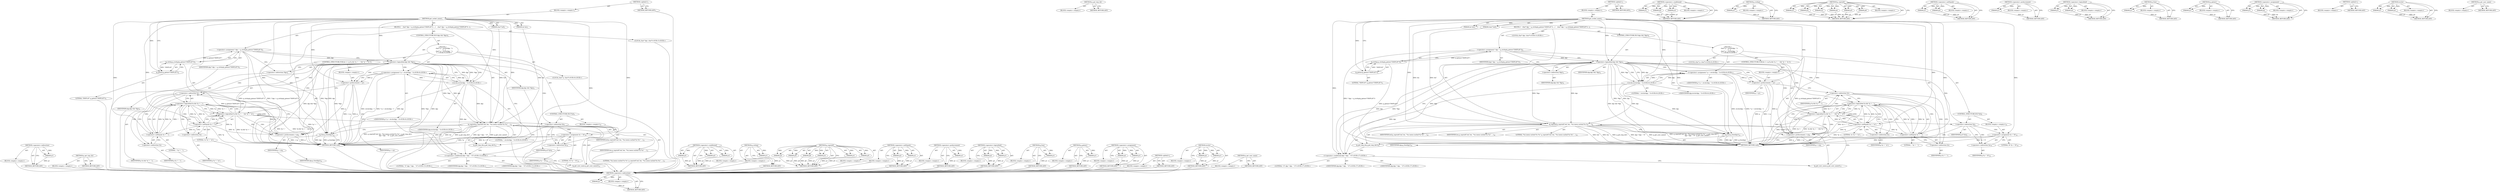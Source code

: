 digraph "g_get_user_name" {
vulnerable_113 [label=<(METHOD,&lt;operator&gt;.indirection)>];
vulnerable_114 [label=<(PARAM,p1)>];
vulnerable_115 [label=<(BLOCK,&lt;empty&gt;,&lt;empty&gt;)>];
vulnerable_116 [label=<(METHOD_RETURN,ANY)>];
vulnerable_140 [label=<(METHOD,g_get_tmp_dir)>];
vulnerable_141 [label=<(BLOCK,&lt;empty&gt;,&lt;empty&gt;)>];
vulnerable_142 [label=<(METHOD_RETURN,ANY)>];
vulnerable_6 [label=<(METHOD,&lt;global&gt;)<SUB>1</SUB>>];
vulnerable_7 [label=<(BLOCK,&lt;empty&gt;,&lt;empty&gt;)<SUB>1</SUB>>];
vulnerable_8 [label=<(METHOD,get_socket_name)<SUB>1</SUB>>];
vulnerable_9 [label=<(PARAM,char* buf)<SUB>1</SUB>>];
vulnerable_10 [label=<(PARAM,int len)<SUB>1</SUB>>];
vulnerable_11 [label=<(BLOCK,{
    char* dpy = g_strdup(g_getenv(&quot;DISPLAY&quot;))...,{
    char* dpy = g_strdup(g_getenv(&quot;DISPLAY&quot;))...)<SUB>2</SUB>>];
vulnerable_12 [label="<(LOCAL,char* dpy: char*)<SUB>3</SUB>>"];
vulnerable_13 [label=<(&lt;operator&gt;.assignment,* dpy = g_strdup(g_getenv(&quot;DISPLAY&quot;)))<SUB>3</SUB>>];
vulnerable_14 [label=<(IDENTIFIER,dpy,* dpy = g_strdup(g_getenv(&quot;DISPLAY&quot;)))<SUB>3</SUB>>];
vulnerable_15 [label=<(g_strdup,g_strdup(g_getenv(&quot;DISPLAY&quot;)))<SUB>3</SUB>>];
vulnerable_16 [label=<(g_getenv,g_getenv(&quot;DISPLAY&quot;))<SUB>3</SUB>>];
vulnerable_17 [label=<(LITERAL,&quot;DISPLAY&quot;,g_getenv(&quot;DISPLAY&quot;))<SUB>3</SUB>>];
vulnerable_18 [label=<(CONTROL_STRUCTURE,IF,if (dpy &amp;&amp; *dpy))<SUB>4</SUB>>];
vulnerable_19 [label=<(&lt;operator&gt;.logicalAnd,dpy &amp;&amp; *dpy)<SUB>4</SUB>>];
vulnerable_20 [label=<(IDENTIFIER,dpy,dpy &amp;&amp; *dpy)<SUB>4</SUB>>];
vulnerable_21 [label=<(&lt;operator&gt;.indirection,*dpy)<SUB>4</SUB>>];
vulnerable_22 [label=<(IDENTIFIER,dpy,dpy &amp;&amp; *dpy)<SUB>4</SUB>>];
vulnerable_23 [label="<(BLOCK,{
        char* p = strchr(dpy, ':');
        f...,{
        char* p = strchr(dpy, ':');
        f...)<SUB>5</SUB>>"];
vulnerable_24 [label="<(LOCAL,char* p: char*)<SUB>6</SUB>>"];
vulnerable_25 [label="<(&lt;operator&gt;.assignment,* p = strchr(dpy, ':'))<SUB>6</SUB>>"];
vulnerable_26 [label="<(IDENTIFIER,p,* p = strchr(dpy, ':'))<SUB>6</SUB>>"];
vulnerable_27 [label="<(strchr,strchr(dpy, ':'))<SUB>6</SUB>>"];
vulnerable_28 [label="<(IDENTIFIER,dpy,strchr(dpy, ':'))<SUB>6</SUB>>"];
vulnerable_29 [label="<(LITERAL,':',strchr(dpy, ':'))<SUB>6</SUB>>"];
vulnerable_30 [label=<(CONTROL_STRUCTURE,FOR,for (++p;*p &amp;&amp; *p != '.' &amp;&amp; *p != '\n';))<SUB>7</SUB>>];
vulnerable_31 [label=<(BLOCK,&lt;empty&gt;,&lt;empty&gt;)<SUB>7</SUB>>];
vulnerable_32 [label=<(&lt;operator&gt;.preIncrement,++p)<SUB>7</SUB>>];
vulnerable_33 [label=<(IDENTIFIER,p,++p)<SUB>7</SUB>>];
vulnerable_34 [label=<(&lt;operator&gt;.logicalAnd,*p &amp;&amp; *p != '.' &amp;&amp; *p != '\n')<SUB>7</SUB>>];
vulnerable_35 [label=<(&lt;operator&gt;.logicalAnd,*p &amp;&amp; *p != '.')<SUB>7</SUB>>];
vulnerable_36 [label=<(&lt;operator&gt;.indirection,*p)<SUB>7</SUB>>];
vulnerable_37 [label=<(IDENTIFIER,p,*p &amp;&amp; *p != '.')<SUB>7</SUB>>];
vulnerable_38 [label=<(&lt;operator&gt;.notEquals,*p != '.')<SUB>7</SUB>>];
vulnerable_39 [label=<(&lt;operator&gt;.indirection,*p)<SUB>7</SUB>>];
vulnerable_40 [label=<(IDENTIFIER,p,*p != '.')<SUB>7</SUB>>];
vulnerable_41 [label=<(LITERAL,'.',*p != '.')<SUB>7</SUB>>];
vulnerable_42 [label=<(&lt;operator&gt;.notEquals,*p != '\n')<SUB>7</SUB>>];
vulnerable_43 [label=<(&lt;operator&gt;.indirection,*p)<SUB>7</SUB>>];
vulnerable_44 [label=<(IDENTIFIER,p,*p != '\n')<SUB>7</SUB>>];
vulnerable_45 [label=<(LITERAL,'\n',*p != '\n')<SUB>7</SUB>>];
vulnerable_46 [label=<(&lt;operator&gt;.preIncrement,++p)<SUB>8</SUB>>];
vulnerable_47 [label=<(IDENTIFIER,p,++p)<SUB>8</SUB>>];
vulnerable_48 [label=<(CONTROL_STRUCTURE,IF,if (*p))<SUB>9</SUB>>];
vulnerable_49 [label=<(&lt;operator&gt;.indirection,*p)<SUB>9</SUB>>];
vulnerable_50 [label=<(IDENTIFIER,p,if (*p))<SUB>9</SUB>>];
vulnerable_51 [label=<(BLOCK,&lt;empty&gt;,&lt;empty&gt;)<SUB>10</SUB>>];
vulnerable_52 [label=<(&lt;operator&gt;.assignment,*p = '\0')<SUB>10</SUB>>];
vulnerable_53 [label=<(&lt;operator&gt;.indirection,*p)<SUB>10</SUB>>];
vulnerable_54 [label=<(IDENTIFIER,p,*p = '\0')<SUB>10</SUB>>];
vulnerable_55 [label=<(LITERAL,'\0',*p = '\0')<SUB>10</SUB>>];
vulnerable_56 [label=<(g_snprintf,g_snprintf( buf, len, &quot;%s/.menu-cached-%s-%s&quot;, ...)<SUB>12</SUB>>];
vulnerable_57 [label=<(IDENTIFIER,buf,g_snprintf( buf, len, &quot;%s/.menu-cached-%s-%s&quot;, ...)<SUB>12</SUB>>];
vulnerable_58 [label=<(IDENTIFIER,len,g_snprintf( buf, len, &quot;%s/.menu-cached-%s-%s&quot;, ...)<SUB>12</SUB>>];
vulnerable_59 [label=<(LITERAL,&quot;%s/.menu-cached-%s-%s&quot;,g_snprintf( buf, len, &quot;%s/.menu-cached-%s-%s&quot;, ...)<SUB>12</SUB>>];
vulnerable_60 [label=<(g_get_tmp_dir,g_get_tmp_dir())<SUB>12</SUB>>];
vulnerable_61 [label="<(&lt;operator&gt;.conditional,dpy ? dpy : &quot;:0&quot;)<SUB>13</SUB>>"];
vulnerable_62 [label="<(IDENTIFIER,dpy,dpy ? dpy : &quot;:0&quot;)<SUB>13</SUB>>"];
vulnerable_63 [label="<(IDENTIFIER,dpy,dpy ? dpy : &quot;:0&quot;)<SUB>13</SUB>>"];
vulnerable_64 [label="<(LITERAL,&quot;:0&quot;,dpy ? dpy : &quot;:0&quot;)<SUB>13</SUB>>"];
vulnerable_65 [label=<(g_get_user_name,g_get_user_name())<SUB>13</SUB>>];
vulnerable_66 [label=<(g_free,g_free(dpy))<SUB>14</SUB>>];
vulnerable_67 [label=<(IDENTIFIER,dpy,g_free(dpy))<SUB>14</SUB>>];
vulnerable_68 [label=<(METHOD_RETURN,void)<SUB>1</SUB>>];
vulnerable_70 [label=<(METHOD_RETURN,ANY)<SUB>1</SUB>>];
vulnerable_143 [label=<(METHOD,&lt;operator&gt;.conditional)>];
vulnerable_144 [label=<(PARAM,p1)>];
vulnerable_145 [label=<(PARAM,p2)>];
vulnerable_146 [label=<(PARAM,p3)>];
vulnerable_147 [label=<(BLOCK,&lt;empty&gt;,&lt;empty&gt;)>];
vulnerable_148 [label=<(METHOD_RETURN,ANY)>];
vulnerable_100 [label=<(METHOD,g_strdup)>];
vulnerable_101 [label=<(PARAM,p1)>];
vulnerable_102 [label=<(BLOCK,&lt;empty&gt;,&lt;empty&gt;)>];
vulnerable_103 [label=<(METHOD_RETURN,ANY)>];
vulnerable_131 [label=<(METHOD,g_snprintf)>];
vulnerable_132 [label=<(PARAM,p1)>];
vulnerable_133 [label=<(PARAM,p2)>];
vulnerable_134 [label=<(PARAM,p3)>];
vulnerable_135 [label=<(PARAM,p4)>];
vulnerable_136 [label=<(PARAM,p5)>];
vulnerable_137 [label=<(PARAM,p6)>];
vulnerable_138 [label=<(BLOCK,&lt;empty&gt;,&lt;empty&gt;)>];
vulnerable_139 [label=<(METHOD_RETURN,ANY)>];
vulnerable_126 [label=<(METHOD,&lt;operator&gt;.notEquals)>];
vulnerable_127 [label=<(PARAM,p1)>];
vulnerable_128 [label=<(PARAM,p2)>];
vulnerable_129 [label=<(BLOCK,&lt;empty&gt;,&lt;empty&gt;)>];
vulnerable_130 [label=<(METHOD_RETURN,ANY)>];
vulnerable_122 [label=<(METHOD,&lt;operator&gt;.preIncrement)>];
vulnerable_123 [label=<(PARAM,p1)>];
vulnerable_124 [label=<(BLOCK,&lt;empty&gt;,&lt;empty&gt;)>];
vulnerable_125 [label=<(METHOD_RETURN,ANY)>];
vulnerable_108 [label=<(METHOD,&lt;operator&gt;.logicalAnd)>];
vulnerable_109 [label=<(PARAM,p1)>];
vulnerable_110 [label=<(PARAM,p2)>];
vulnerable_111 [label=<(BLOCK,&lt;empty&gt;,&lt;empty&gt;)>];
vulnerable_112 [label=<(METHOD_RETURN,ANY)>];
vulnerable_152 [label=<(METHOD,g_free)>];
vulnerable_153 [label=<(PARAM,p1)>];
vulnerable_154 [label=<(BLOCK,&lt;empty&gt;,&lt;empty&gt;)>];
vulnerable_155 [label=<(METHOD_RETURN,ANY)>];
vulnerable_104 [label=<(METHOD,g_getenv)>];
vulnerable_105 [label=<(PARAM,p1)>];
vulnerable_106 [label=<(BLOCK,&lt;empty&gt;,&lt;empty&gt;)>];
vulnerable_107 [label=<(METHOD_RETURN,ANY)>];
vulnerable_95 [label=<(METHOD,&lt;operator&gt;.assignment)>];
vulnerable_96 [label=<(PARAM,p1)>];
vulnerable_97 [label=<(PARAM,p2)>];
vulnerable_98 [label=<(BLOCK,&lt;empty&gt;,&lt;empty&gt;)>];
vulnerable_99 [label=<(METHOD_RETURN,ANY)>];
vulnerable_89 [label=<(METHOD,&lt;global&gt;)<SUB>1</SUB>>];
vulnerable_90 [label=<(BLOCK,&lt;empty&gt;,&lt;empty&gt;)>];
vulnerable_91 [label=<(METHOD_RETURN,ANY)>];
vulnerable_117 [label=<(METHOD,strchr)>];
vulnerable_118 [label=<(PARAM,p1)>];
vulnerable_119 [label=<(PARAM,p2)>];
vulnerable_120 [label=<(BLOCK,&lt;empty&gt;,&lt;empty&gt;)>];
vulnerable_121 [label=<(METHOD_RETURN,ANY)>];
vulnerable_149 [label=<(METHOD,g_get_user_name)>];
vulnerable_150 [label=<(BLOCK,&lt;empty&gt;,&lt;empty&gt;)>];
vulnerable_151 [label=<(METHOD_RETURN,ANY)>];
fixed_113 [label=<(METHOD,&lt;operator&gt;.indirection)>];
fixed_114 [label=<(PARAM,p1)>];
fixed_115 [label=<(BLOCK,&lt;empty&gt;,&lt;empty&gt;)>];
fixed_116 [label=<(METHOD_RETURN,ANY)>];
fixed_140 [label=<(METHOD,g_get_tmp_dir)>];
fixed_141 [label=<(BLOCK,&lt;empty&gt;,&lt;empty&gt;)>];
fixed_142 [label=<(METHOD_RETURN,ANY)>];
fixed_6 [label=<(METHOD,&lt;global&gt;)<SUB>1</SUB>>];
fixed_7 [label=<(BLOCK,&lt;empty&gt;,&lt;empty&gt;)<SUB>1</SUB>>];
fixed_8 [label=<(METHOD,get_socket_name)<SUB>1</SUB>>];
fixed_9 [label=<(PARAM,char* buf)<SUB>1</SUB>>];
fixed_10 [label=<(PARAM,int len)<SUB>1</SUB>>];
fixed_11 [label=<(BLOCK,{
    char* dpy = g_strdup(g_getenv(&quot;DISPLAY&quot;))...,{
    char* dpy = g_strdup(g_getenv(&quot;DISPLAY&quot;))...)<SUB>2</SUB>>];
fixed_12 [label="<(LOCAL,char* dpy: char*)<SUB>3</SUB>>"];
fixed_13 [label=<(&lt;operator&gt;.assignment,* dpy = g_strdup(g_getenv(&quot;DISPLAY&quot;)))<SUB>3</SUB>>];
fixed_14 [label=<(IDENTIFIER,dpy,* dpy = g_strdup(g_getenv(&quot;DISPLAY&quot;)))<SUB>3</SUB>>];
fixed_15 [label=<(g_strdup,g_strdup(g_getenv(&quot;DISPLAY&quot;)))<SUB>3</SUB>>];
fixed_16 [label=<(g_getenv,g_getenv(&quot;DISPLAY&quot;))<SUB>3</SUB>>];
fixed_17 [label=<(LITERAL,&quot;DISPLAY&quot;,g_getenv(&quot;DISPLAY&quot;))<SUB>3</SUB>>];
fixed_18 [label=<(CONTROL_STRUCTURE,IF,if (dpy &amp;&amp; *dpy))<SUB>4</SUB>>];
fixed_19 [label=<(&lt;operator&gt;.logicalAnd,dpy &amp;&amp; *dpy)<SUB>4</SUB>>];
fixed_20 [label=<(IDENTIFIER,dpy,dpy &amp;&amp; *dpy)<SUB>4</SUB>>];
fixed_21 [label=<(&lt;operator&gt;.indirection,*dpy)<SUB>4</SUB>>];
fixed_22 [label=<(IDENTIFIER,dpy,dpy &amp;&amp; *dpy)<SUB>4</SUB>>];
fixed_23 [label="<(BLOCK,{
        char* p = strchr(dpy, ':');
        f...,{
        char* p = strchr(dpy, ':');
        f...)<SUB>5</SUB>>"];
fixed_24 [label="<(LOCAL,char* p: char*)<SUB>6</SUB>>"];
fixed_25 [label="<(&lt;operator&gt;.assignment,* p = strchr(dpy, ':'))<SUB>6</SUB>>"];
fixed_26 [label="<(IDENTIFIER,p,* p = strchr(dpy, ':'))<SUB>6</SUB>>"];
fixed_27 [label="<(strchr,strchr(dpy, ':'))<SUB>6</SUB>>"];
fixed_28 [label="<(IDENTIFIER,dpy,strchr(dpy, ':'))<SUB>6</SUB>>"];
fixed_29 [label="<(LITERAL,':',strchr(dpy, ':'))<SUB>6</SUB>>"];
fixed_30 [label=<(CONTROL_STRUCTURE,FOR,for (++p;*p &amp;&amp; *p != '.' &amp;&amp; *p != '\n';))<SUB>7</SUB>>];
fixed_31 [label=<(BLOCK,&lt;empty&gt;,&lt;empty&gt;)<SUB>7</SUB>>];
fixed_32 [label=<(&lt;operator&gt;.preIncrement,++p)<SUB>7</SUB>>];
fixed_33 [label=<(IDENTIFIER,p,++p)<SUB>7</SUB>>];
fixed_34 [label=<(&lt;operator&gt;.logicalAnd,*p &amp;&amp; *p != '.' &amp;&amp; *p != '\n')<SUB>7</SUB>>];
fixed_35 [label=<(&lt;operator&gt;.logicalAnd,*p &amp;&amp; *p != '.')<SUB>7</SUB>>];
fixed_36 [label=<(&lt;operator&gt;.indirection,*p)<SUB>7</SUB>>];
fixed_37 [label=<(IDENTIFIER,p,*p &amp;&amp; *p != '.')<SUB>7</SUB>>];
fixed_38 [label=<(&lt;operator&gt;.notEquals,*p != '.')<SUB>7</SUB>>];
fixed_39 [label=<(&lt;operator&gt;.indirection,*p)<SUB>7</SUB>>];
fixed_40 [label=<(IDENTIFIER,p,*p != '.')<SUB>7</SUB>>];
fixed_41 [label=<(LITERAL,'.',*p != '.')<SUB>7</SUB>>];
fixed_42 [label=<(&lt;operator&gt;.notEquals,*p != '\n')<SUB>7</SUB>>];
fixed_43 [label=<(&lt;operator&gt;.indirection,*p)<SUB>7</SUB>>];
fixed_44 [label=<(IDENTIFIER,p,*p != '\n')<SUB>7</SUB>>];
fixed_45 [label=<(LITERAL,'\n',*p != '\n')<SUB>7</SUB>>];
fixed_46 [label=<(&lt;operator&gt;.preIncrement,++p)<SUB>8</SUB>>];
fixed_47 [label=<(IDENTIFIER,p,++p)<SUB>8</SUB>>];
fixed_48 [label=<(CONTROL_STRUCTURE,IF,if (*p))<SUB>9</SUB>>];
fixed_49 [label=<(&lt;operator&gt;.indirection,*p)<SUB>9</SUB>>];
fixed_50 [label=<(IDENTIFIER,p,if (*p))<SUB>9</SUB>>];
fixed_51 [label=<(BLOCK,&lt;empty&gt;,&lt;empty&gt;)<SUB>10</SUB>>];
fixed_52 [label=<(&lt;operator&gt;.assignment,*p = '\0')<SUB>10</SUB>>];
fixed_53 [label=<(&lt;operator&gt;.indirection,*p)<SUB>10</SUB>>];
fixed_54 [label=<(IDENTIFIER,p,*p = '\0')<SUB>10</SUB>>];
fixed_55 [label=<(LITERAL,'\0',*p = '\0')<SUB>10</SUB>>];
fixed_56 [label=<(g_snprintf,g_snprintf( buf, len, &quot;%s/.menu-cached-%s-%s&quot;, ...)<SUB>16</SUB>>];
fixed_57 [label=<(IDENTIFIER,buf,g_snprintf( buf, len, &quot;%s/.menu-cached-%s-%s&quot;, ...)<SUB>16</SUB>>];
fixed_58 [label=<(IDENTIFIER,len,g_snprintf( buf, len, &quot;%s/.menu-cached-%s-%s&quot;, ...)<SUB>16</SUB>>];
fixed_59 [label=<(LITERAL,&quot;%s/.menu-cached-%s-%s&quot;,g_snprintf( buf, len, &quot;%s/.menu-cached-%s-%s&quot;, ...)<SUB>16</SUB>>];
fixed_60 [label=<(g_get_tmp_dir,g_get_tmp_dir())<SUB>16</SUB>>];
fixed_61 [label="<(&lt;operator&gt;.conditional,dpy ? dpy : &quot;:0&quot;)<SUB>17</SUB>>"];
fixed_62 [label="<(IDENTIFIER,dpy,dpy ? dpy : &quot;:0&quot;)<SUB>17</SUB>>"];
fixed_63 [label="<(IDENTIFIER,dpy,dpy ? dpy : &quot;:0&quot;)<SUB>17</SUB>>"];
fixed_64 [label="<(LITERAL,&quot;:0&quot;,dpy ? dpy : &quot;:0&quot;)<SUB>17</SUB>>"];
fixed_65 [label=<(g_get_user_name,g_get_user_name())<SUB>17</SUB>>];
fixed_66 [label=<(g_free,g_free(dpy))<SUB>19</SUB>>];
fixed_67 [label=<(IDENTIFIER,dpy,g_free(dpy))<SUB>19</SUB>>];
fixed_68 [label=<(METHOD_RETURN,void)<SUB>1</SUB>>];
fixed_70 [label=<(METHOD_RETURN,ANY)<SUB>1</SUB>>];
fixed_143 [label=<(METHOD,&lt;operator&gt;.conditional)>];
fixed_144 [label=<(PARAM,p1)>];
fixed_145 [label=<(PARAM,p2)>];
fixed_146 [label=<(PARAM,p3)>];
fixed_147 [label=<(BLOCK,&lt;empty&gt;,&lt;empty&gt;)>];
fixed_148 [label=<(METHOD_RETURN,ANY)>];
fixed_100 [label=<(METHOD,g_strdup)>];
fixed_101 [label=<(PARAM,p1)>];
fixed_102 [label=<(BLOCK,&lt;empty&gt;,&lt;empty&gt;)>];
fixed_103 [label=<(METHOD_RETURN,ANY)>];
fixed_131 [label=<(METHOD,g_snprintf)>];
fixed_132 [label=<(PARAM,p1)>];
fixed_133 [label=<(PARAM,p2)>];
fixed_134 [label=<(PARAM,p3)>];
fixed_135 [label=<(PARAM,p4)>];
fixed_136 [label=<(PARAM,p5)>];
fixed_137 [label=<(PARAM,p6)>];
fixed_138 [label=<(BLOCK,&lt;empty&gt;,&lt;empty&gt;)>];
fixed_139 [label=<(METHOD_RETURN,ANY)>];
fixed_126 [label=<(METHOD,&lt;operator&gt;.notEquals)>];
fixed_127 [label=<(PARAM,p1)>];
fixed_128 [label=<(PARAM,p2)>];
fixed_129 [label=<(BLOCK,&lt;empty&gt;,&lt;empty&gt;)>];
fixed_130 [label=<(METHOD_RETURN,ANY)>];
fixed_122 [label=<(METHOD,&lt;operator&gt;.preIncrement)>];
fixed_123 [label=<(PARAM,p1)>];
fixed_124 [label=<(BLOCK,&lt;empty&gt;,&lt;empty&gt;)>];
fixed_125 [label=<(METHOD_RETURN,ANY)>];
fixed_108 [label=<(METHOD,&lt;operator&gt;.logicalAnd)>];
fixed_109 [label=<(PARAM,p1)>];
fixed_110 [label=<(PARAM,p2)>];
fixed_111 [label=<(BLOCK,&lt;empty&gt;,&lt;empty&gt;)>];
fixed_112 [label=<(METHOD_RETURN,ANY)>];
fixed_152 [label=<(METHOD,g_free)>];
fixed_153 [label=<(PARAM,p1)>];
fixed_154 [label=<(BLOCK,&lt;empty&gt;,&lt;empty&gt;)>];
fixed_155 [label=<(METHOD_RETURN,ANY)>];
fixed_104 [label=<(METHOD,g_getenv)>];
fixed_105 [label=<(PARAM,p1)>];
fixed_106 [label=<(BLOCK,&lt;empty&gt;,&lt;empty&gt;)>];
fixed_107 [label=<(METHOD_RETURN,ANY)>];
fixed_95 [label=<(METHOD,&lt;operator&gt;.assignment)>];
fixed_96 [label=<(PARAM,p1)>];
fixed_97 [label=<(PARAM,p2)>];
fixed_98 [label=<(BLOCK,&lt;empty&gt;,&lt;empty&gt;)>];
fixed_99 [label=<(METHOD_RETURN,ANY)>];
fixed_89 [label=<(METHOD,&lt;global&gt;)<SUB>1</SUB>>];
fixed_90 [label=<(BLOCK,&lt;empty&gt;,&lt;empty&gt;)>];
fixed_91 [label=<(METHOD_RETURN,ANY)>];
fixed_117 [label=<(METHOD,strchr)>];
fixed_118 [label=<(PARAM,p1)>];
fixed_119 [label=<(PARAM,p2)>];
fixed_120 [label=<(BLOCK,&lt;empty&gt;,&lt;empty&gt;)>];
fixed_121 [label=<(METHOD_RETURN,ANY)>];
fixed_149 [label=<(METHOD,g_get_user_name)>];
fixed_150 [label=<(BLOCK,&lt;empty&gt;,&lt;empty&gt;)>];
fixed_151 [label=<(METHOD_RETURN,ANY)>];
vulnerable_113 -> vulnerable_114  [key=0, label="AST: "];
vulnerable_113 -> vulnerable_114  [key=1, label="DDG: "];
vulnerable_113 -> vulnerable_115  [key=0, label="AST: "];
vulnerable_113 -> vulnerable_116  [key=0, label="AST: "];
vulnerable_113 -> vulnerable_116  [key=1, label="CFG: "];
vulnerable_114 -> vulnerable_116  [key=0, label="DDG: p1"];
vulnerable_115 -> fixed_113  [key=0];
vulnerable_116 -> fixed_113  [key=0];
vulnerable_140 -> vulnerable_141  [key=0, label="AST: "];
vulnerable_140 -> vulnerable_142  [key=0, label="AST: "];
vulnerable_140 -> vulnerable_142  [key=1, label="CFG: "];
vulnerable_141 -> fixed_113  [key=0];
vulnerable_142 -> fixed_113  [key=0];
vulnerable_6 -> vulnerable_7  [key=0, label="AST: "];
vulnerable_6 -> vulnerable_70  [key=0, label="AST: "];
vulnerable_6 -> vulnerable_70  [key=1, label="CFG: "];
vulnerable_7 -> vulnerable_8  [key=0, label="AST: "];
vulnerable_8 -> vulnerable_9  [key=0, label="AST: "];
vulnerable_8 -> vulnerable_9  [key=1, label="DDG: "];
vulnerable_8 -> vulnerable_10  [key=0, label="AST: "];
vulnerable_8 -> vulnerable_10  [key=1, label="DDG: "];
vulnerable_8 -> vulnerable_11  [key=0, label="AST: "];
vulnerable_8 -> vulnerable_68  [key=0, label="AST: "];
vulnerable_8 -> vulnerable_16  [key=0, label="CFG: "];
vulnerable_8 -> vulnerable_16  [key=1, label="DDG: "];
vulnerable_8 -> vulnerable_56  [key=0, label="DDG: "];
vulnerable_8 -> vulnerable_66  [key=0, label="DDG: "];
vulnerable_8 -> vulnerable_19  [key=0, label="DDG: "];
vulnerable_8 -> vulnerable_61  [key=0, label="DDG: "];
vulnerable_8 -> vulnerable_27  [key=0, label="DDG: "];
vulnerable_8 -> vulnerable_46  [key=0, label="DDG: "];
vulnerable_8 -> vulnerable_52  [key=0, label="DDG: "];
vulnerable_8 -> vulnerable_32  [key=0, label="DDG: "];
vulnerable_8 -> vulnerable_42  [key=0, label="DDG: "];
vulnerable_8 -> vulnerable_38  [key=0, label="DDG: "];
vulnerable_9 -> vulnerable_56  [key=0, label="DDG: buf"];
vulnerable_10 -> vulnerable_56  [key=0, label="DDG: len"];
vulnerable_11 -> vulnerable_12  [key=0, label="AST: "];
vulnerable_11 -> vulnerable_13  [key=0, label="AST: "];
vulnerable_11 -> vulnerable_18  [key=0, label="AST: "];
vulnerable_11 -> vulnerable_56  [key=0, label="AST: "];
vulnerable_11 -> vulnerable_66  [key=0, label="AST: "];
vulnerable_12 -> fixed_113  [key=0];
vulnerable_13 -> vulnerable_14  [key=0, label="AST: "];
vulnerable_13 -> vulnerable_15  [key=0, label="AST: "];
vulnerable_13 -> vulnerable_19  [key=0, label="CFG: "];
vulnerable_13 -> vulnerable_19  [key=1, label="DDG: dpy"];
vulnerable_13 -> vulnerable_21  [key=0, label="CFG: "];
vulnerable_13 -> vulnerable_68  [key=0, label="DDG: g_strdup(g_getenv(&quot;DISPLAY&quot;))"];
vulnerable_13 -> vulnerable_68  [key=1, label="DDG: * dpy = g_strdup(g_getenv(&quot;DISPLAY&quot;))"];
vulnerable_14 -> fixed_113  [key=0];
vulnerable_15 -> vulnerable_16  [key=0, label="AST: "];
vulnerable_15 -> vulnerable_13  [key=0, label="CFG: "];
vulnerable_15 -> vulnerable_13  [key=1, label="DDG: g_getenv(&quot;DISPLAY&quot;)"];
vulnerable_15 -> vulnerable_68  [key=0, label="DDG: g_getenv(&quot;DISPLAY&quot;)"];
vulnerable_16 -> vulnerable_17  [key=0, label="AST: "];
vulnerable_16 -> vulnerable_15  [key=0, label="CFG: "];
vulnerable_16 -> vulnerable_15  [key=1, label="DDG: &quot;DISPLAY&quot;"];
vulnerable_17 -> fixed_113  [key=0];
vulnerable_18 -> vulnerable_19  [key=0, label="AST: "];
vulnerable_18 -> vulnerable_23  [key=0, label="AST: "];
vulnerable_19 -> vulnerable_20  [key=0, label="AST: "];
vulnerable_19 -> vulnerable_21  [key=0, label="AST: "];
vulnerable_19 -> vulnerable_27  [key=0, label="CFG: "];
vulnerable_19 -> vulnerable_27  [key=1, label="DDG: dpy"];
vulnerable_19 -> vulnerable_27  [key=2, label="DDG: *dpy"];
vulnerable_19 -> vulnerable_27  [key=3, label="CDG: "];
vulnerable_19 -> vulnerable_60  [key=0, label="CFG: "];
vulnerable_19 -> vulnerable_68  [key=0, label="DDG: *dpy"];
vulnerable_19 -> vulnerable_68  [key=1, label="DDG: dpy &amp;&amp; *dpy"];
vulnerable_19 -> vulnerable_56  [key=0, label="DDG: dpy"];
vulnerable_19 -> vulnerable_56  [key=1, label="DDG: *dpy"];
vulnerable_19 -> vulnerable_66  [key=0, label="DDG: *dpy"];
vulnerable_19 -> vulnerable_66  [key=1, label="DDG: dpy"];
vulnerable_19 -> vulnerable_61  [key=0, label="DDG: dpy"];
vulnerable_19 -> vulnerable_61  [key=1, label="DDG: *dpy"];
vulnerable_19 -> vulnerable_34  [key=0, label="CDG: "];
vulnerable_19 -> vulnerable_32  [key=0, label="CDG: "];
vulnerable_19 -> vulnerable_49  [key=0, label="CDG: "];
vulnerable_19 -> vulnerable_36  [key=0, label="CDG: "];
vulnerable_19 -> vulnerable_25  [key=0, label="CDG: "];
vulnerable_19 -> vulnerable_35  [key=0, label="CDG: "];
vulnerable_20 -> fixed_113  [key=0];
vulnerable_21 -> vulnerable_22  [key=0, label="AST: "];
vulnerable_21 -> vulnerable_19  [key=0, label="CFG: "];
vulnerable_22 -> fixed_113  [key=0];
vulnerable_23 -> vulnerable_24  [key=0, label="AST: "];
vulnerable_23 -> vulnerable_25  [key=0, label="AST: "];
vulnerable_23 -> vulnerable_30  [key=0, label="AST: "];
vulnerable_23 -> vulnerable_48  [key=0, label="AST: "];
vulnerable_24 -> fixed_113  [key=0];
vulnerable_25 -> vulnerable_26  [key=0, label="AST: "];
vulnerable_25 -> vulnerable_27  [key=0, label="AST: "];
vulnerable_25 -> vulnerable_32  [key=0, label="CFG: "];
vulnerable_25 -> vulnerable_32  [key=1, label="DDG: p"];
vulnerable_25 -> vulnerable_68  [key=0, label="DDG: strchr(dpy, ':')"];
vulnerable_25 -> vulnerable_68  [key=1, label="DDG: * p = strchr(dpy, ':')"];
vulnerable_26 -> fixed_113  [key=0];
vulnerable_27 -> vulnerable_28  [key=0, label="AST: "];
vulnerable_27 -> vulnerable_29  [key=0, label="AST: "];
vulnerable_27 -> vulnerable_25  [key=0, label="CFG: "];
vulnerable_27 -> vulnerable_25  [key=1, label="DDG: dpy"];
vulnerable_27 -> vulnerable_25  [key=2, label="DDG: ':'"];
vulnerable_27 -> vulnerable_56  [key=0, label="DDG: dpy"];
vulnerable_27 -> vulnerable_66  [key=0, label="DDG: dpy"];
vulnerable_27 -> vulnerable_61  [key=0, label="DDG: dpy"];
vulnerable_28 -> fixed_113  [key=0];
vulnerable_29 -> fixed_113  [key=0];
vulnerable_30 -> vulnerable_31  [key=0, label="AST: "];
vulnerable_30 -> vulnerable_34  [key=0, label="AST: "];
vulnerable_30 -> vulnerable_46  [key=0, label="AST: "];
vulnerable_31 -> vulnerable_32  [key=0, label="AST: "];
vulnerable_32 -> vulnerable_33  [key=0, label="AST: "];
vulnerable_32 -> vulnerable_36  [key=0, label="CFG: "];
vulnerable_32 -> vulnerable_68  [key=0, label="DDG: p"];
vulnerable_32 -> vulnerable_68  [key=1, label="DDG: ++p"];
vulnerable_32 -> vulnerable_46  [key=0, label="DDG: p"];
vulnerable_33 -> fixed_113  [key=0];
vulnerable_34 -> vulnerable_35  [key=0, label="AST: "];
vulnerable_34 -> vulnerable_35  [key=1, label="CDG: "];
vulnerable_34 -> vulnerable_42  [key=0, label="AST: "];
vulnerable_34 -> vulnerable_46  [key=0, label="CFG: "];
vulnerable_34 -> vulnerable_46  [key=1, label="CDG: "];
vulnerable_34 -> vulnerable_49  [key=0, label="CFG: "];
vulnerable_34 -> vulnerable_68  [key=0, label="DDG: *p &amp;&amp; *p != '.'"];
vulnerable_34 -> vulnerable_68  [key=1, label="DDG: *p != '\n'"];
vulnerable_34 -> vulnerable_68  [key=2, label="DDG: *p &amp;&amp; *p != '.' &amp;&amp; *p != '\n'"];
vulnerable_34 -> vulnerable_34  [key=0, label="CDG: "];
vulnerable_34 -> vulnerable_36  [key=0, label="CDG: "];
vulnerable_35 -> vulnerable_36  [key=0, label="AST: "];
vulnerable_35 -> vulnerable_38  [key=0, label="AST: "];
vulnerable_35 -> vulnerable_38  [key=1, label="DDG: *p"];
vulnerable_35 -> vulnerable_34  [key=0, label="CFG: "];
vulnerable_35 -> vulnerable_34  [key=1, label="DDG: *p"];
vulnerable_35 -> vulnerable_34  [key=2, label="DDG: *p != '.'"];
vulnerable_35 -> vulnerable_43  [key=0, label="CFG: "];
vulnerable_35 -> vulnerable_43  [key=1, label="CDG: "];
vulnerable_35 -> vulnerable_68  [key=0, label="DDG: *p"];
vulnerable_35 -> vulnerable_68  [key=1, label="DDG: *p != '.'"];
vulnerable_35 -> vulnerable_46  [key=0, label="DDG: *p"];
vulnerable_35 -> vulnerable_42  [key=0, label="DDG: *p"];
vulnerable_35 -> vulnerable_42  [key=1, label="CDG: "];
vulnerable_36 -> vulnerable_37  [key=0, label="AST: "];
vulnerable_36 -> vulnerable_35  [key=0, label="CFG: "];
vulnerable_36 -> vulnerable_39  [key=0, label="CFG: "];
vulnerable_36 -> vulnerable_39  [key=1, label="CDG: "];
vulnerable_36 -> vulnerable_38  [key=0, label="CDG: "];
vulnerable_37 -> fixed_113  [key=0];
vulnerable_38 -> vulnerable_39  [key=0, label="AST: "];
vulnerable_38 -> vulnerable_41  [key=0, label="AST: "];
vulnerable_38 -> vulnerable_35  [key=0, label="CFG: "];
vulnerable_38 -> vulnerable_35  [key=1, label="DDG: *p"];
vulnerable_38 -> vulnerable_35  [key=2, label="DDG: '.'"];
vulnerable_39 -> vulnerable_40  [key=0, label="AST: "];
vulnerable_39 -> vulnerable_38  [key=0, label="CFG: "];
vulnerable_40 -> fixed_113  [key=0];
vulnerable_41 -> fixed_113  [key=0];
vulnerable_42 -> vulnerable_43  [key=0, label="AST: "];
vulnerable_42 -> vulnerable_45  [key=0, label="AST: "];
vulnerable_42 -> vulnerable_34  [key=0, label="CFG: "];
vulnerable_42 -> vulnerable_34  [key=1, label="DDG: *p"];
vulnerable_42 -> vulnerable_34  [key=2, label="DDG: '\n'"];
vulnerable_42 -> vulnerable_68  [key=0, label="DDG: *p"];
vulnerable_42 -> vulnerable_46  [key=0, label="DDG: *p"];
vulnerable_42 -> vulnerable_35  [key=0, label="DDG: *p"];
vulnerable_42 -> vulnerable_38  [key=0, label="DDG: *p"];
vulnerable_43 -> vulnerable_44  [key=0, label="AST: "];
vulnerable_43 -> vulnerable_42  [key=0, label="CFG: "];
vulnerable_44 -> fixed_113  [key=0];
vulnerable_45 -> fixed_113  [key=0];
vulnerable_46 -> vulnerable_47  [key=0, label="AST: "];
vulnerable_46 -> vulnerable_36  [key=0, label="CFG: "];
vulnerable_46 -> vulnerable_68  [key=0, label="DDG: p"];
vulnerable_46 -> vulnerable_68  [key=1, label="DDG: ++p"];
vulnerable_47 -> fixed_113  [key=0];
vulnerable_48 -> vulnerable_49  [key=0, label="AST: "];
vulnerable_48 -> vulnerable_51  [key=0, label="AST: "];
vulnerable_49 -> vulnerable_50  [key=0, label="AST: "];
vulnerable_49 -> vulnerable_53  [key=0, label="CFG: "];
vulnerable_49 -> vulnerable_53  [key=1, label="CDG: "];
vulnerable_49 -> vulnerable_60  [key=0, label="CFG: "];
vulnerable_49 -> vulnerable_52  [key=0, label="CDG: "];
vulnerable_50 -> fixed_113  [key=0];
vulnerable_51 -> vulnerable_52  [key=0, label="AST: "];
vulnerable_52 -> vulnerable_53  [key=0, label="AST: "];
vulnerable_52 -> vulnerable_55  [key=0, label="AST: "];
vulnerable_52 -> vulnerable_60  [key=0, label="CFG: "];
vulnerable_52 -> vulnerable_68  [key=0, label="DDG: *p"];
vulnerable_52 -> vulnerable_68  [key=1, label="DDG: *p = '\0'"];
vulnerable_53 -> vulnerable_54  [key=0, label="AST: "];
vulnerable_53 -> vulnerable_52  [key=0, label="CFG: "];
vulnerable_54 -> fixed_113  [key=0];
vulnerable_55 -> fixed_113  [key=0];
vulnerable_56 -> vulnerable_57  [key=0, label="AST: "];
vulnerable_56 -> vulnerable_58  [key=0, label="AST: "];
vulnerable_56 -> vulnerable_59  [key=0, label="AST: "];
vulnerable_56 -> vulnerable_60  [key=0, label="AST: "];
vulnerable_56 -> vulnerable_61  [key=0, label="AST: "];
vulnerable_56 -> vulnerable_65  [key=0, label="AST: "];
vulnerable_56 -> vulnerable_66  [key=0, label="CFG: "];
vulnerable_56 -> vulnerable_68  [key=0, label="DDG: buf"];
vulnerable_56 -> vulnerable_68  [key=1, label="DDG: len"];
vulnerable_56 -> vulnerable_68  [key=2, label="DDG: g_get_tmp_dir()"];
vulnerable_56 -> vulnerable_68  [key=3, label="DDG: dpy ? dpy : &quot;:0&quot;"];
vulnerable_56 -> vulnerable_68  [key=4, label="DDG: g_get_user_name()"];
vulnerable_56 -> vulnerable_68  [key=5, label="DDG: g_snprintf( buf, len, &quot;%s/.menu-cached-%s-%s&quot;, g_get_tmp_dir(),
                 dpy ? dpy : &quot;:0&quot;, g_get_user_name() )"];
vulnerable_57 -> fixed_113  [key=0];
vulnerable_58 -> fixed_113  [key=0];
vulnerable_59 -> fixed_113  [key=0];
vulnerable_60 -> vulnerable_61  [key=0, label="CFG: "];
vulnerable_61 -> vulnerable_62  [key=0, label="AST: "];
vulnerable_61 -> vulnerable_63  [key=0, label="AST: "];
vulnerable_61 -> vulnerable_64  [key=0, label="AST: "];
vulnerable_61 -> vulnerable_65  [key=0, label="CFG: "];
vulnerable_62 -> fixed_113  [key=0];
vulnerable_63 -> fixed_113  [key=0];
vulnerable_64 -> fixed_113  [key=0];
vulnerable_65 -> vulnerable_56  [key=0, label="CFG: "];
vulnerable_66 -> vulnerable_67  [key=0, label="AST: "];
vulnerable_66 -> vulnerable_68  [key=0, label="CFG: "];
vulnerable_66 -> vulnerable_68  [key=1, label="DDG: dpy"];
vulnerable_66 -> vulnerable_68  [key=2, label="DDG: g_free(dpy)"];
vulnerable_67 -> fixed_113  [key=0];
vulnerable_68 -> fixed_113  [key=0];
vulnerable_70 -> fixed_113  [key=0];
vulnerable_143 -> vulnerable_144  [key=0, label="AST: "];
vulnerable_143 -> vulnerable_144  [key=1, label="DDG: "];
vulnerable_143 -> vulnerable_147  [key=0, label="AST: "];
vulnerable_143 -> vulnerable_145  [key=0, label="AST: "];
vulnerable_143 -> vulnerable_145  [key=1, label="DDG: "];
vulnerable_143 -> vulnerable_148  [key=0, label="AST: "];
vulnerable_143 -> vulnerable_148  [key=1, label="CFG: "];
vulnerable_143 -> vulnerable_146  [key=0, label="AST: "];
vulnerable_143 -> vulnerable_146  [key=1, label="DDG: "];
vulnerable_144 -> vulnerable_148  [key=0, label="DDG: p1"];
vulnerable_145 -> vulnerable_148  [key=0, label="DDG: p2"];
vulnerable_146 -> vulnerable_148  [key=0, label="DDG: p3"];
vulnerable_147 -> fixed_113  [key=0];
vulnerable_148 -> fixed_113  [key=0];
vulnerable_100 -> vulnerable_101  [key=0, label="AST: "];
vulnerable_100 -> vulnerable_101  [key=1, label="DDG: "];
vulnerable_100 -> vulnerable_102  [key=0, label="AST: "];
vulnerable_100 -> vulnerable_103  [key=0, label="AST: "];
vulnerable_100 -> vulnerable_103  [key=1, label="CFG: "];
vulnerable_101 -> vulnerable_103  [key=0, label="DDG: p1"];
vulnerable_102 -> fixed_113  [key=0];
vulnerable_103 -> fixed_113  [key=0];
vulnerable_131 -> vulnerable_132  [key=0, label="AST: "];
vulnerable_131 -> vulnerable_132  [key=1, label="DDG: "];
vulnerable_131 -> vulnerable_138  [key=0, label="AST: "];
vulnerable_131 -> vulnerable_133  [key=0, label="AST: "];
vulnerable_131 -> vulnerable_133  [key=1, label="DDG: "];
vulnerable_131 -> vulnerable_139  [key=0, label="AST: "];
vulnerable_131 -> vulnerable_139  [key=1, label="CFG: "];
vulnerable_131 -> vulnerable_134  [key=0, label="AST: "];
vulnerable_131 -> vulnerable_134  [key=1, label="DDG: "];
vulnerable_131 -> vulnerable_135  [key=0, label="AST: "];
vulnerable_131 -> vulnerable_135  [key=1, label="DDG: "];
vulnerable_131 -> vulnerable_136  [key=0, label="AST: "];
vulnerable_131 -> vulnerable_136  [key=1, label="DDG: "];
vulnerable_131 -> vulnerable_137  [key=0, label="AST: "];
vulnerable_131 -> vulnerable_137  [key=1, label="DDG: "];
vulnerable_132 -> vulnerable_139  [key=0, label="DDG: p1"];
vulnerable_133 -> vulnerable_139  [key=0, label="DDG: p2"];
vulnerable_134 -> vulnerable_139  [key=0, label="DDG: p3"];
vulnerable_135 -> vulnerable_139  [key=0, label="DDG: p4"];
vulnerable_136 -> vulnerable_139  [key=0, label="DDG: p5"];
vulnerable_137 -> vulnerable_139  [key=0, label="DDG: p6"];
vulnerable_138 -> fixed_113  [key=0];
vulnerable_139 -> fixed_113  [key=0];
vulnerable_126 -> vulnerable_127  [key=0, label="AST: "];
vulnerable_126 -> vulnerable_127  [key=1, label="DDG: "];
vulnerable_126 -> vulnerable_129  [key=0, label="AST: "];
vulnerable_126 -> vulnerable_128  [key=0, label="AST: "];
vulnerable_126 -> vulnerable_128  [key=1, label="DDG: "];
vulnerable_126 -> vulnerable_130  [key=0, label="AST: "];
vulnerable_126 -> vulnerable_130  [key=1, label="CFG: "];
vulnerable_127 -> vulnerable_130  [key=0, label="DDG: p1"];
vulnerable_128 -> vulnerable_130  [key=0, label="DDG: p2"];
vulnerable_129 -> fixed_113  [key=0];
vulnerable_130 -> fixed_113  [key=0];
vulnerable_122 -> vulnerable_123  [key=0, label="AST: "];
vulnerable_122 -> vulnerable_123  [key=1, label="DDG: "];
vulnerable_122 -> vulnerable_124  [key=0, label="AST: "];
vulnerable_122 -> vulnerable_125  [key=0, label="AST: "];
vulnerable_122 -> vulnerable_125  [key=1, label="CFG: "];
vulnerable_123 -> vulnerable_125  [key=0, label="DDG: p1"];
vulnerable_124 -> fixed_113  [key=0];
vulnerable_125 -> fixed_113  [key=0];
vulnerable_108 -> vulnerable_109  [key=0, label="AST: "];
vulnerable_108 -> vulnerable_109  [key=1, label="DDG: "];
vulnerable_108 -> vulnerable_111  [key=0, label="AST: "];
vulnerable_108 -> vulnerable_110  [key=0, label="AST: "];
vulnerable_108 -> vulnerable_110  [key=1, label="DDG: "];
vulnerable_108 -> vulnerable_112  [key=0, label="AST: "];
vulnerable_108 -> vulnerable_112  [key=1, label="CFG: "];
vulnerable_109 -> vulnerable_112  [key=0, label="DDG: p1"];
vulnerable_110 -> vulnerable_112  [key=0, label="DDG: p2"];
vulnerable_111 -> fixed_113  [key=0];
vulnerable_112 -> fixed_113  [key=0];
vulnerable_152 -> vulnerable_153  [key=0, label="AST: "];
vulnerable_152 -> vulnerable_153  [key=1, label="DDG: "];
vulnerable_152 -> vulnerable_154  [key=0, label="AST: "];
vulnerable_152 -> vulnerable_155  [key=0, label="AST: "];
vulnerable_152 -> vulnerable_155  [key=1, label="CFG: "];
vulnerable_153 -> vulnerable_155  [key=0, label="DDG: p1"];
vulnerable_154 -> fixed_113  [key=0];
vulnerable_155 -> fixed_113  [key=0];
vulnerable_104 -> vulnerable_105  [key=0, label="AST: "];
vulnerable_104 -> vulnerable_105  [key=1, label="DDG: "];
vulnerable_104 -> vulnerable_106  [key=0, label="AST: "];
vulnerable_104 -> vulnerable_107  [key=0, label="AST: "];
vulnerable_104 -> vulnerable_107  [key=1, label="CFG: "];
vulnerable_105 -> vulnerable_107  [key=0, label="DDG: p1"];
vulnerable_106 -> fixed_113  [key=0];
vulnerable_107 -> fixed_113  [key=0];
vulnerable_95 -> vulnerable_96  [key=0, label="AST: "];
vulnerable_95 -> vulnerable_96  [key=1, label="DDG: "];
vulnerable_95 -> vulnerable_98  [key=0, label="AST: "];
vulnerable_95 -> vulnerable_97  [key=0, label="AST: "];
vulnerable_95 -> vulnerable_97  [key=1, label="DDG: "];
vulnerable_95 -> vulnerable_99  [key=0, label="AST: "];
vulnerable_95 -> vulnerable_99  [key=1, label="CFG: "];
vulnerable_96 -> vulnerable_99  [key=0, label="DDG: p1"];
vulnerable_97 -> vulnerable_99  [key=0, label="DDG: p2"];
vulnerable_98 -> fixed_113  [key=0];
vulnerable_99 -> fixed_113  [key=0];
vulnerable_89 -> vulnerable_90  [key=0, label="AST: "];
vulnerable_89 -> vulnerable_91  [key=0, label="AST: "];
vulnerable_89 -> vulnerable_91  [key=1, label="CFG: "];
vulnerable_90 -> fixed_113  [key=0];
vulnerable_91 -> fixed_113  [key=0];
vulnerable_117 -> vulnerable_118  [key=0, label="AST: "];
vulnerable_117 -> vulnerable_118  [key=1, label="DDG: "];
vulnerable_117 -> vulnerable_120  [key=0, label="AST: "];
vulnerable_117 -> vulnerable_119  [key=0, label="AST: "];
vulnerable_117 -> vulnerable_119  [key=1, label="DDG: "];
vulnerable_117 -> vulnerable_121  [key=0, label="AST: "];
vulnerable_117 -> vulnerable_121  [key=1, label="CFG: "];
vulnerable_118 -> vulnerable_121  [key=0, label="DDG: p1"];
vulnerable_119 -> vulnerable_121  [key=0, label="DDG: p2"];
vulnerable_120 -> fixed_113  [key=0];
vulnerable_121 -> fixed_113  [key=0];
vulnerable_149 -> vulnerable_150  [key=0, label="AST: "];
vulnerable_149 -> vulnerable_151  [key=0, label="AST: "];
vulnerable_149 -> vulnerable_151  [key=1, label="CFG: "];
vulnerable_150 -> fixed_113  [key=0];
vulnerable_151 -> fixed_113  [key=0];
fixed_113 -> fixed_114  [key=0, label="AST: "];
fixed_113 -> fixed_114  [key=1, label="DDG: "];
fixed_113 -> fixed_115  [key=0, label="AST: "];
fixed_113 -> fixed_116  [key=0, label="AST: "];
fixed_113 -> fixed_116  [key=1, label="CFG: "];
fixed_114 -> fixed_116  [key=0, label="DDG: p1"];
fixed_140 -> fixed_141  [key=0, label="AST: "];
fixed_140 -> fixed_142  [key=0, label="AST: "];
fixed_140 -> fixed_142  [key=1, label="CFG: "];
fixed_6 -> fixed_7  [key=0, label="AST: "];
fixed_6 -> fixed_70  [key=0, label="AST: "];
fixed_6 -> fixed_70  [key=1, label="CFG: "];
fixed_7 -> fixed_8  [key=0, label="AST: "];
fixed_8 -> fixed_9  [key=0, label="AST: "];
fixed_8 -> fixed_9  [key=1, label="DDG: "];
fixed_8 -> fixed_10  [key=0, label="AST: "];
fixed_8 -> fixed_10  [key=1, label="DDG: "];
fixed_8 -> fixed_11  [key=0, label="AST: "];
fixed_8 -> fixed_68  [key=0, label="AST: "];
fixed_8 -> fixed_16  [key=0, label="CFG: "];
fixed_8 -> fixed_16  [key=1, label="DDG: "];
fixed_8 -> fixed_56  [key=0, label="DDG: "];
fixed_8 -> fixed_66  [key=0, label="DDG: "];
fixed_8 -> fixed_19  [key=0, label="DDG: "];
fixed_8 -> fixed_61  [key=0, label="DDG: "];
fixed_8 -> fixed_27  [key=0, label="DDG: "];
fixed_8 -> fixed_46  [key=0, label="DDG: "];
fixed_8 -> fixed_52  [key=0, label="DDG: "];
fixed_8 -> fixed_32  [key=0, label="DDG: "];
fixed_8 -> fixed_42  [key=0, label="DDG: "];
fixed_8 -> fixed_38  [key=0, label="DDG: "];
fixed_9 -> fixed_56  [key=0, label="DDG: buf"];
fixed_10 -> fixed_56  [key=0, label="DDG: len"];
fixed_11 -> fixed_12  [key=0, label="AST: "];
fixed_11 -> fixed_13  [key=0, label="AST: "];
fixed_11 -> fixed_18  [key=0, label="AST: "];
fixed_11 -> fixed_56  [key=0, label="AST: "];
fixed_11 -> fixed_66  [key=0, label="AST: "];
fixed_13 -> fixed_14  [key=0, label="AST: "];
fixed_13 -> fixed_15  [key=0, label="AST: "];
fixed_13 -> fixed_19  [key=0, label="CFG: "];
fixed_13 -> fixed_19  [key=1, label="DDG: dpy"];
fixed_13 -> fixed_21  [key=0, label="CFG: "];
fixed_13 -> fixed_68  [key=0, label="DDG: g_strdup(g_getenv(&quot;DISPLAY&quot;))"];
fixed_13 -> fixed_68  [key=1, label="DDG: * dpy = g_strdup(g_getenv(&quot;DISPLAY&quot;))"];
fixed_15 -> fixed_16  [key=0, label="AST: "];
fixed_15 -> fixed_13  [key=0, label="CFG: "];
fixed_15 -> fixed_13  [key=1, label="DDG: g_getenv(&quot;DISPLAY&quot;)"];
fixed_15 -> fixed_68  [key=0, label="DDG: g_getenv(&quot;DISPLAY&quot;)"];
fixed_16 -> fixed_17  [key=0, label="AST: "];
fixed_16 -> fixed_15  [key=0, label="CFG: "];
fixed_16 -> fixed_15  [key=1, label="DDG: &quot;DISPLAY&quot;"];
fixed_18 -> fixed_19  [key=0, label="AST: "];
fixed_18 -> fixed_23  [key=0, label="AST: "];
fixed_19 -> fixed_20  [key=0, label="AST: "];
fixed_19 -> fixed_21  [key=0, label="AST: "];
fixed_19 -> fixed_27  [key=0, label="CFG: "];
fixed_19 -> fixed_27  [key=1, label="DDG: dpy"];
fixed_19 -> fixed_27  [key=2, label="DDG: *dpy"];
fixed_19 -> fixed_27  [key=3, label="CDG: "];
fixed_19 -> fixed_60  [key=0, label="CFG: "];
fixed_19 -> fixed_68  [key=0, label="DDG: *dpy"];
fixed_19 -> fixed_68  [key=1, label="DDG: dpy &amp;&amp; *dpy"];
fixed_19 -> fixed_56  [key=0, label="DDG: dpy"];
fixed_19 -> fixed_56  [key=1, label="DDG: *dpy"];
fixed_19 -> fixed_66  [key=0, label="DDG: *dpy"];
fixed_19 -> fixed_66  [key=1, label="DDG: dpy"];
fixed_19 -> fixed_61  [key=0, label="DDG: dpy"];
fixed_19 -> fixed_61  [key=1, label="DDG: *dpy"];
fixed_19 -> fixed_34  [key=0, label="CDG: "];
fixed_19 -> fixed_32  [key=0, label="CDG: "];
fixed_19 -> fixed_49  [key=0, label="CDG: "];
fixed_19 -> fixed_36  [key=0, label="CDG: "];
fixed_19 -> fixed_25  [key=0, label="CDG: "];
fixed_19 -> fixed_35  [key=0, label="CDG: "];
fixed_21 -> fixed_22  [key=0, label="AST: "];
fixed_21 -> fixed_19  [key=0, label="CFG: "];
fixed_23 -> fixed_24  [key=0, label="AST: "];
fixed_23 -> fixed_25  [key=0, label="AST: "];
fixed_23 -> fixed_30  [key=0, label="AST: "];
fixed_23 -> fixed_48  [key=0, label="AST: "];
fixed_25 -> fixed_26  [key=0, label="AST: "];
fixed_25 -> fixed_27  [key=0, label="AST: "];
fixed_25 -> fixed_32  [key=0, label="CFG: "];
fixed_25 -> fixed_32  [key=1, label="DDG: p"];
fixed_25 -> fixed_68  [key=0, label="DDG: strchr(dpy, ':')"];
fixed_25 -> fixed_68  [key=1, label="DDG: * p = strchr(dpy, ':')"];
fixed_27 -> fixed_28  [key=0, label="AST: "];
fixed_27 -> fixed_29  [key=0, label="AST: "];
fixed_27 -> fixed_25  [key=0, label="CFG: "];
fixed_27 -> fixed_25  [key=1, label="DDG: dpy"];
fixed_27 -> fixed_25  [key=2, label="DDG: ':'"];
fixed_27 -> fixed_56  [key=0, label="DDG: dpy"];
fixed_27 -> fixed_66  [key=0, label="DDG: dpy"];
fixed_27 -> fixed_61  [key=0, label="DDG: dpy"];
fixed_30 -> fixed_31  [key=0, label="AST: "];
fixed_30 -> fixed_34  [key=0, label="AST: "];
fixed_30 -> fixed_46  [key=0, label="AST: "];
fixed_31 -> fixed_32  [key=0, label="AST: "];
fixed_32 -> fixed_33  [key=0, label="AST: "];
fixed_32 -> fixed_36  [key=0, label="CFG: "];
fixed_32 -> fixed_68  [key=0, label="DDG: p"];
fixed_32 -> fixed_68  [key=1, label="DDG: ++p"];
fixed_32 -> fixed_46  [key=0, label="DDG: p"];
fixed_34 -> fixed_35  [key=0, label="AST: "];
fixed_34 -> fixed_35  [key=1, label="CDG: "];
fixed_34 -> fixed_42  [key=0, label="AST: "];
fixed_34 -> fixed_46  [key=0, label="CFG: "];
fixed_34 -> fixed_46  [key=1, label="CDG: "];
fixed_34 -> fixed_49  [key=0, label="CFG: "];
fixed_34 -> fixed_68  [key=0, label="DDG: *p &amp;&amp; *p != '.'"];
fixed_34 -> fixed_68  [key=1, label="DDG: *p != '\n'"];
fixed_34 -> fixed_68  [key=2, label="DDG: *p &amp;&amp; *p != '.' &amp;&amp; *p != '\n'"];
fixed_34 -> fixed_34  [key=0, label="CDG: "];
fixed_34 -> fixed_36  [key=0, label="CDG: "];
fixed_35 -> fixed_36  [key=0, label="AST: "];
fixed_35 -> fixed_38  [key=0, label="AST: "];
fixed_35 -> fixed_38  [key=1, label="DDG: *p"];
fixed_35 -> fixed_34  [key=0, label="CFG: "];
fixed_35 -> fixed_34  [key=1, label="DDG: *p"];
fixed_35 -> fixed_34  [key=2, label="DDG: *p != '.'"];
fixed_35 -> fixed_43  [key=0, label="CFG: "];
fixed_35 -> fixed_43  [key=1, label="CDG: "];
fixed_35 -> fixed_68  [key=0, label="DDG: *p"];
fixed_35 -> fixed_68  [key=1, label="DDG: *p != '.'"];
fixed_35 -> fixed_46  [key=0, label="DDG: *p"];
fixed_35 -> fixed_42  [key=0, label="DDG: *p"];
fixed_35 -> fixed_42  [key=1, label="CDG: "];
fixed_36 -> fixed_37  [key=0, label="AST: "];
fixed_36 -> fixed_35  [key=0, label="CFG: "];
fixed_36 -> fixed_39  [key=0, label="CFG: "];
fixed_36 -> fixed_39  [key=1, label="CDG: "];
fixed_36 -> fixed_38  [key=0, label="CDG: "];
fixed_38 -> fixed_39  [key=0, label="AST: "];
fixed_38 -> fixed_41  [key=0, label="AST: "];
fixed_38 -> fixed_35  [key=0, label="CFG: "];
fixed_38 -> fixed_35  [key=1, label="DDG: *p"];
fixed_38 -> fixed_35  [key=2, label="DDG: '.'"];
fixed_39 -> fixed_40  [key=0, label="AST: "];
fixed_39 -> fixed_38  [key=0, label="CFG: "];
fixed_42 -> fixed_43  [key=0, label="AST: "];
fixed_42 -> fixed_45  [key=0, label="AST: "];
fixed_42 -> fixed_34  [key=0, label="CFG: "];
fixed_42 -> fixed_34  [key=1, label="DDG: *p"];
fixed_42 -> fixed_34  [key=2, label="DDG: '\n'"];
fixed_42 -> fixed_68  [key=0, label="DDG: *p"];
fixed_42 -> fixed_46  [key=0, label="DDG: *p"];
fixed_42 -> fixed_35  [key=0, label="DDG: *p"];
fixed_42 -> fixed_38  [key=0, label="DDG: *p"];
fixed_43 -> fixed_44  [key=0, label="AST: "];
fixed_43 -> fixed_42  [key=0, label="CFG: "];
fixed_46 -> fixed_47  [key=0, label="AST: "];
fixed_46 -> fixed_36  [key=0, label="CFG: "];
fixed_46 -> fixed_68  [key=0, label="DDG: p"];
fixed_46 -> fixed_68  [key=1, label="DDG: ++p"];
fixed_48 -> fixed_49  [key=0, label="AST: "];
fixed_48 -> fixed_51  [key=0, label="AST: "];
fixed_49 -> fixed_50  [key=0, label="AST: "];
fixed_49 -> fixed_53  [key=0, label="CFG: "];
fixed_49 -> fixed_53  [key=1, label="CDG: "];
fixed_49 -> fixed_60  [key=0, label="CFG: "];
fixed_49 -> fixed_52  [key=0, label="CDG: "];
fixed_51 -> fixed_52  [key=0, label="AST: "];
fixed_52 -> fixed_53  [key=0, label="AST: "];
fixed_52 -> fixed_55  [key=0, label="AST: "];
fixed_52 -> fixed_60  [key=0, label="CFG: "];
fixed_52 -> fixed_68  [key=0, label="DDG: *p"];
fixed_52 -> fixed_68  [key=1, label="DDG: *p = '\0'"];
fixed_53 -> fixed_54  [key=0, label="AST: "];
fixed_53 -> fixed_52  [key=0, label="CFG: "];
fixed_56 -> fixed_57  [key=0, label="AST: "];
fixed_56 -> fixed_58  [key=0, label="AST: "];
fixed_56 -> fixed_59  [key=0, label="AST: "];
fixed_56 -> fixed_60  [key=0, label="AST: "];
fixed_56 -> fixed_61  [key=0, label="AST: "];
fixed_56 -> fixed_65  [key=0, label="AST: "];
fixed_56 -> fixed_66  [key=0, label="CFG: "];
fixed_56 -> fixed_68  [key=0, label="DDG: buf"];
fixed_56 -> fixed_68  [key=1, label="DDG: len"];
fixed_56 -> fixed_68  [key=2, label="DDG: g_get_tmp_dir()"];
fixed_56 -> fixed_68  [key=3, label="DDG: dpy ? dpy : &quot;:0&quot;"];
fixed_56 -> fixed_68  [key=4, label="DDG: g_get_user_name()"];
fixed_56 -> fixed_68  [key=5, label="DDG: g_snprintf( buf, len, &quot;%s/.menu-cached-%s-%s&quot;, g_get_tmp_dir(),
                 dpy ? dpy : &quot;:0&quot;, g_get_user_name() )"];
fixed_60 -> fixed_61  [key=0, label="CFG: "];
fixed_61 -> fixed_62  [key=0, label="AST: "];
fixed_61 -> fixed_63  [key=0, label="AST: "];
fixed_61 -> fixed_64  [key=0, label="AST: "];
fixed_61 -> fixed_65  [key=0, label="CFG: "];
fixed_65 -> fixed_56  [key=0, label="CFG: "];
fixed_66 -> fixed_67  [key=0, label="AST: "];
fixed_66 -> fixed_68  [key=0, label="CFG: "];
fixed_66 -> fixed_68  [key=1, label="DDG: dpy"];
fixed_66 -> fixed_68  [key=2, label="DDG: g_free(dpy)"];
fixed_143 -> fixed_144  [key=0, label="AST: "];
fixed_143 -> fixed_144  [key=1, label="DDG: "];
fixed_143 -> fixed_147  [key=0, label="AST: "];
fixed_143 -> fixed_145  [key=0, label="AST: "];
fixed_143 -> fixed_145  [key=1, label="DDG: "];
fixed_143 -> fixed_148  [key=0, label="AST: "];
fixed_143 -> fixed_148  [key=1, label="CFG: "];
fixed_143 -> fixed_146  [key=0, label="AST: "];
fixed_143 -> fixed_146  [key=1, label="DDG: "];
fixed_144 -> fixed_148  [key=0, label="DDG: p1"];
fixed_145 -> fixed_148  [key=0, label="DDG: p2"];
fixed_146 -> fixed_148  [key=0, label="DDG: p3"];
fixed_100 -> fixed_101  [key=0, label="AST: "];
fixed_100 -> fixed_101  [key=1, label="DDG: "];
fixed_100 -> fixed_102  [key=0, label="AST: "];
fixed_100 -> fixed_103  [key=0, label="AST: "];
fixed_100 -> fixed_103  [key=1, label="CFG: "];
fixed_101 -> fixed_103  [key=0, label="DDG: p1"];
fixed_131 -> fixed_132  [key=0, label="AST: "];
fixed_131 -> fixed_132  [key=1, label="DDG: "];
fixed_131 -> fixed_138  [key=0, label="AST: "];
fixed_131 -> fixed_133  [key=0, label="AST: "];
fixed_131 -> fixed_133  [key=1, label="DDG: "];
fixed_131 -> fixed_139  [key=0, label="AST: "];
fixed_131 -> fixed_139  [key=1, label="CFG: "];
fixed_131 -> fixed_134  [key=0, label="AST: "];
fixed_131 -> fixed_134  [key=1, label="DDG: "];
fixed_131 -> fixed_135  [key=0, label="AST: "];
fixed_131 -> fixed_135  [key=1, label="DDG: "];
fixed_131 -> fixed_136  [key=0, label="AST: "];
fixed_131 -> fixed_136  [key=1, label="DDG: "];
fixed_131 -> fixed_137  [key=0, label="AST: "];
fixed_131 -> fixed_137  [key=1, label="DDG: "];
fixed_132 -> fixed_139  [key=0, label="DDG: p1"];
fixed_133 -> fixed_139  [key=0, label="DDG: p2"];
fixed_134 -> fixed_139  [key=0, label="DDG: p3"];
fixed_135 -> fixed_139  [key=0, label="DDG: p4"];
fixed_136 -> fixed_139  [key=0, label="DDG: p5"];
fixed_137 -> fixed_139  [key=0, label="DDG: p6"];
fixed_126 -> fixed_127  [key=0, label="AST: "];
fixed_126 -> fixed_127  [key=1, label="DDG: "];
fixed_126 -> fixed_129  [key=0, label="AST: "];
fixed_126 -> fixed_128  [key=0, label="AST: "];
fixed_126 -> fixed_128  [key=1, label="DDG: "];
fixed_126 -> fixed_130  [key=0, label="AST: "];
fixed_126 -> fixed_130  [key=1, label="CFG: "];
fixed_127 -> fixed_130  [key=0, label="DDG: p1"];
fixed_128 -> fixed_130  [key=0, label="DDG: p2"];
fixed_122 -> fixed_123  [key=0, label="AST: "];
fixed_122 -> fixed_123  [key=1, label="DDG: "];
fixed_122 -> fixed_124  [key=0, label="AST: "];
fixed_122 -> fixed_125  [key=0, label="AST: "];
fixed_122 -> fixed_125  [key=1, label="CFG: "];
fixed_123 -> fixed_125  [key=0, label="DDG: p1"];
fixed_108 -> fixed_109  [key=0, label="AST: "];
fixed_108 -> fixed_109  [key=1, label="DDG: "];
fixed_108 -> fixed_111  [key=0, label="AST: "];
fixed_108 -> fixed_110  [key=0, label="AST: "];
fixed_108 -> fixed_110  [key=1, label="DDG: "];
fixed_108 -> fixed_112  [key=0, label="AST: "];
fixed_108 -> fixed_112  [key=1, label="CFG: "];
fixed_109 -> fixed_112  [key=0, label="DDG: p1"];
fixed_110 -> fixed_112  [key=0, label="DDG: p2"];
fixed_152 -> fixed_153  [key=0, label="AST: "];
fixed_152 -> fixed_153  [key=1, label="DDG: "];
fixed_152 -> fixed_154  [key=0, label="AST: "];
fixed_152 -> fixed_155  [key=0, label="AST: "];
fixed_152 -> fixed_155  [key=1, label="CFG: "];
fixed_153 -> fixed_155  [key=0, label="DDG: p1"];
fixed_104 -> fixed_105  [key=0, label="AST: "];
fixed_104 -> fixed_105  [key=1, label="DDG: "];
fixed_104 -> fixed_106  [key=0, label="AST: "];
fixed_104 -> fixed_107  [key=0, label="AST: "];
fixed_104 -> fixed_107  [key=1, label="CFG: "];
fixed_105 -> fixed_107  [key=0, label="DDG: p1"];
fixed_95 -> fixed_96  [key=0, label="AST: "];
fixed_95 -> fixed_96  [key=1, label="DDG: "];
fixed_95 -> fixed_98  [key=0, label="AST: "];
fixed_95 -> fixed_97  [key=0, label="AST: "];
fixed_95 -> fixed_97  [key=1, label="DDG: "];
fixed_95 -> fixed_99  [key=0, label="AST: "];
fixed_95 -> fixed_99  [key=1, label="CFG: "];
fixed_96 -> fixed_99  [key=0, label="DDG: p1"];
fixed_97 -> fixed_99  [key=0, label="DDG: p2"];
fixed_89 -> fixed_90  [key=0, label="AST: "];
fixed_89 -> fixed_91  [key=0, label="AST: "];
fixed_89 -> fixed_91  [key=1, label="CFG: "];
fixed_117 -> fixed_118  [key=0, label="AST: "];
fixed_117 -> fixed_118  [key=1, label="DDG: "];
fixed_117 -> fixed_120  [key=0, label="AST: "];
fixed_117 -> fixed_119  [key=0, label="AST: "];
fixed_117 -> fixed_119  [key=1, label="DDG: "];
fixed_117 -> fixed_121  [key=0, label="AST: "];
fixed_117 -> fixed_121  [key=1, label="CFG: "];
fixed_118 -> fixed_121  [key=0, label="DDG: p1"];
fixed_119 -> fixed_121  [key=0, label="DDG: p2"];
fixed_149 -> fixed_150  [key=0, label="AST: "];
fixed_149 -> fixed_151  [key=0, label="AST: "];
fixed_149 -> fixed_151  [key=1, label="CFG: "];
}
